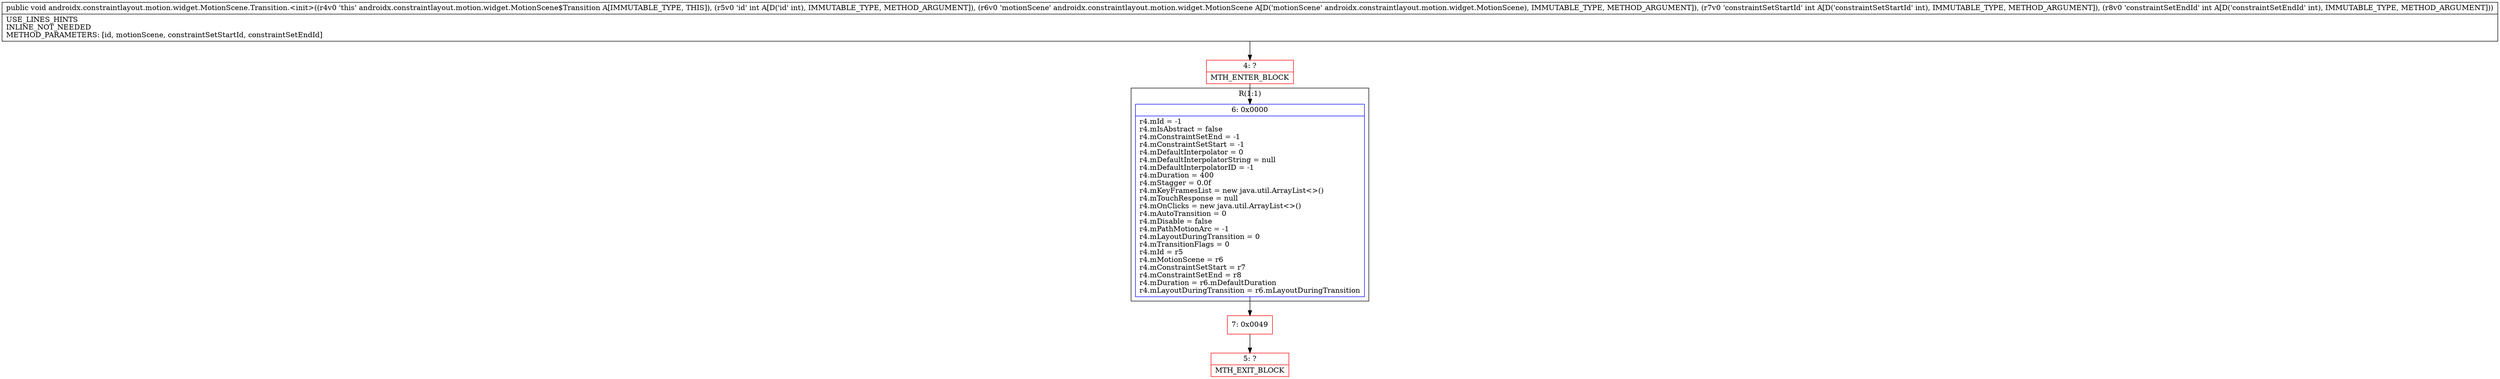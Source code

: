 digraph "CFG forandroidx.constraintlayout.motion.widget.MotionScene.Transition.\<init\>(ILandroidx\/constraintlayout\/motion\/widget\/MotionScene;II)V" {
subgraph cluster_Region_2041425514 {
label = "R(1:1)";
node [shape=record,color=blue];
Node_6 [shape=record,label="{6\:\ 0x0000|r4.mId = \-1\lr4.mIsAbstract = false\lr4.mConstraintSetEnd = \-1\lr4.mConstraintSetStart = \-1\lr4.mDefaultInterpolator = 0\lr4.mDefaultInterpolatorString = null\lr4.mDefaultInterpolatorID = \-1\lr4.mDuration = 400\lr4.mStagger = 0.0f\lr4.mKeyFramesList = new java.util.ArrayList\<\>()\lr4.mTouchResponse = null\lr4.mOnClicks = new java.util.ArrayList\<\>()\lr4.mAutoTransition = 0\lr4.mDisable = false\lr4.mPathMotionArc = \-1\lr4.mLayoutDuringTransition = 0\lr4.mTransitionFlags = 0\lr4.mId = r5\lr4.mMotionScene = r6\lr4.mConstraintSetStart = r7\lr4.mConstraintSetEnd = r8\lr4.mDuration = r6.mDefaultDuration\lr4.mLayoutDuringTransition = r6.mLayoutDuringTransition\l}"];
}
Node_4 [shape=record,color=red,label="{4\:\ ?|MTH_ENTER_BLOCK\l}"];
Node_7 [shape=record,color=red,label="{7\:\ 0x0049}"];
Node_5 [shape=record,color=red,label="{5\:\ ?|MTH_EXIT_BLOCK\l}"];
MethodNode[shape=record,label="{public void androidx.constraintlayout.motion.widget.MotionScene.Transition.\<init\>((r4v0 'this' androidx.constraintlayout.motion.widget.MotionScene$Transition A[IMMUTABLE_TYPE, THIS]), (r5v0 'id' int A[D('id' int), IMMUTABLE_TYPE, METHOD_ARGUMENT]), (r6v0 'motionScene' androidx.constraintlayout.motion.widget.MotionScene A[D('motionScene' androidx.constraintlayout.motion.widget.MotionScene), IMMUTABLE_TYPE, METHOD_ARGUMENT]), (r7v0 'constraintSetStartId' int A[D('constraintSetStartId' int), IMMUTABLE_TYPE, METHOD_ARGUMENT]), (r8v0 'constraintSetEndId' int A[D('constraintSetEndId' int), IMMUTABLE_TYPE, METHOD_ARGUMENT]))  | USE_LINES_HINTS\lINLINE_NOT_NEEDED\lMETHOD_PARAMETERS: [id, motionScene, constraintSetStartId, constraintSetEndId]\l}"];
MethodNode -> Node_4;Node_6 -> Node_7;
Node_4 -> Node_6;
Node_7 -> Node_5;
}

